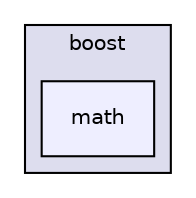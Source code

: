 digraph "assimp/assimp-3.1.1/code/BoostWorkaround/boost/math" {
  compound=true
  node [ fontsize="10", fontname="Helvetica"];
  edge [ labelfontsize="10", labelfontname="Helvetica"];
  subgraph clusterdir_e84d1dfec8c34797f201b4aa93b1c5d8 {
    graph [ bgcolor="#ddddee", pencolor="black", label="boost" fontname="Helvetica", fontsize="10", URL="dir_e84d1dfec8c34797f201b4aa93b1c5d8.html"]
  dir_1e5320731d9c1ac764e0843c83adfce6 [shape=box, label="math", style="filled", fillcolor="#eeeeff", pencolor="black", URL="dir_1e5320731d9c1ac764e0843c83adfce6.html"];
  }
}
